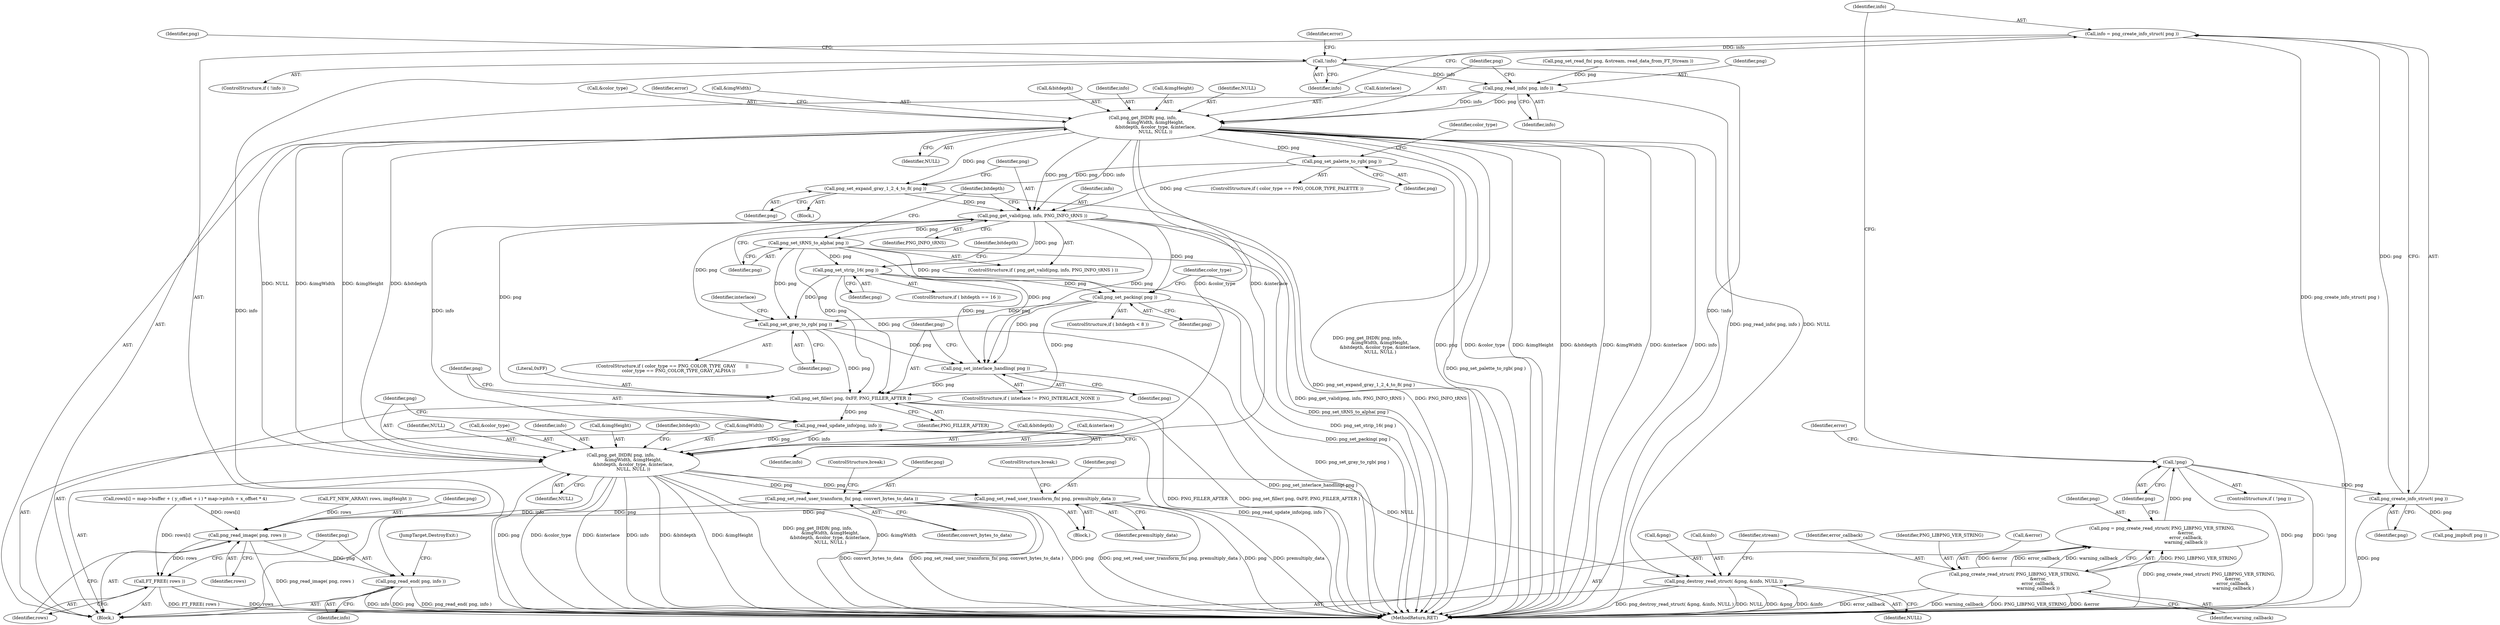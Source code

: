 digraph "0_savannah_b3500af717010137046ec4076d1e1c0641e33727_6@API" {
"1000223" [label="(Call,info = png_create_info_struct( png ))"];
"1000225" [label="(Call,png_create_info_struct( png ))"];
"1000215" [label="(Call,!png)"];
"1000206" [label="(Call,png = png_create_read_struct( PNG_LIBPNG_VER_STRING,\n                                  &error,\n                                  error_callback,\n                                  warning_callback ))"];
"1000208" [label="(Call,png_create_read_struct( PNG_LIBPNG_VER_STRING,\n                                  &error,\n                                  error_callback,\n                                  warning_callback ))"];
"1000228" [label="(Call,!info)"];
"1000256" [label="(Call,png_read_info( png, info ))"];
"1000259" [label="(Call,png_get_IHDR( png, info,\n                  &imgWidth, &imgHeight,\n                  &bitdepth, &color_type, &interlace,\n                  NULL, NULL ))"];
"1000386" [label="(Call,png_set_palette_to_rgb( png ))"];
"1000393" [label="(Call,png_set_expand_gray_1_2_4_to_8( png ))"];
"1000396" [label="(Call,png_get_valid(png, info, PNG_INFO_tRNS ))"];
"1000400" [label="(Call,png_set_tRNS_to_alpha( png ))"];
"1000406" [label="(Call,png_set_strip_16( png ))"];
"1000412" [label="(Call,png_set_packing( png ))"];
"1000422" [label="(Call,png_set_gray_to_rgb( png ))"];
"1000428" [label="(Call,png_set_interlace_handling( png ))"];
"1000430" [label="(Call,png_set_filler( png, 0xFF, PNG_FILLER_AFTER ))"];
"1000434" [label="(Call,png_read_update_info(png, info ))"];
"1000437" [label="(Call,png_get_IHDR( png, info,\n                  &imgWidth, &imgHeight,\n                  &bitdepth, &color_type, &interlace,\n                  NULL, NULL ))"];
"1000476" [label="(Call,png_set_read_user_transform_fn( png, premultiply_data ))"];
"1000525" [label="(Call,png_read_image( png, rows ))"];
"1000528" [label="(Call,FT_FREE( rows ))"];
"1000530" [label="(Call,png_read_end( png, info ))"];
"1000481" [label="(Call,png_set_read_user_transform_fn( png, convert_bytes_to_data ))"];
"1000534" [label="(Call,png_destroy_read_struct( &png, &info, NULL ))"];
"1000479" [label="(ControlStructure,break;)"];
"1000431" [label="(Identifier,png)"];
"1000414" [label="(ControlStructure,if ( color_type == PNG_COLOR_TYPE_GRAY       ||\n         color_type == PNG_COLOR_TYPE_GRAY_ALPHA ))"];
"1000225" [label="(Call,png_create_info_struct( png ))"];
"1000276" [label="(Identifier,error)"];
"1000382" [label="(ControlStructure,if ( color_type == PNG_COLOR_TYPE_PALETTE ))"];
"1000438" [label="(Identifier,png)"];
"1000430" [label="(Call,png_set_filler( png, 0xFF, PNG_FILLER_AFTER ))"];
"1000435" [label="(Identifier,png)"];
"1000450" [label="(Identifier,NULL)"];
"1000270" [label="(Call,&interlace)"];
"1000268" [label="(Call,&color_type)"];
"1000251" [label="(Call,png_set_read_fn( png, &stream, read_data_from_FT_Stream ))"];
"1000219" [label="(Identifier,error)"];
"1000215" [label="(Call,!png)"];
"1000423" [label="(Identifier,png)"];
"1000407" [label="(Identifier,png)"];
"1000546" [label="(MethodReturn,RET)"];
"1000260" [label="(Identifier,png)"];
"1000528" [label="(Call,FT_FREE( rows ))"];
"1000482" [label="(Identifier,png)"];
"1000417" [label="(Identifier,color_type)"];
"1000397" [label="(Identifier,png)"];
"1000436" [label="(Identifier,info)"];
"1000212" [label="(Identifier,error_callback)"];
"1000262" [label="(Call,&imgWidth)"];
"1000256" [label="(Call,png_read_info( png, info ))"];
"1000226" [label="(Identifier,png)"];
"1000406" [label="(Call,png_set_strip_16( png ))"];
"1000224" [label="(Identifier,info)"];
"1000387" [label="(Identifier,png)"];
"1000243" [label="(Call,png_jmpbuf( png ))"];
"1000534" [label="(Call,png_destroy_read_struct( &png, &info, NULL ))"];
"1000530" [label="(Call,png_read_end( png, info ))"];
"1000446" [label="(Call,&color_type)"];
"1000207" [label="(Identifier,png)"];
"1000476" [label="(Call,png_set_read_user_transform_fn( png, premultiply_data ))"];
"1000486" [label="(Call,FT_NEW_ARRAY( rows, imgHeight ))"];
"1000216" [label="(Identifier,png)"];
"1000527" [label="(Identifier,rows)"];
"1000434" [label="(Call,png_read_update_info(png, info ))"];
"1000439" [label="(Identifier,info)"];
"1000442" [label="(Call,&imgHeight)"];
"1000433" [label="(Identifier,PNG_FILLER_AFTER)"];
"1000401" [label="(Identifier,png)"];
"1000429" [label="(Identifier,png)"];
"1000529" [label="(Identifier,rows)"];
"1000532" [label="(Identifier,info)"];
"1000455" [label="(Identifier,bitdepth)"];
"1000531" [label="(Identifier,png)"];
"1000227" [label="(ControlStructure,if ( !info ))"];
"1000273" [label="(Identifier,NULL)"];
"1000533" [label="(JumpTarget,DestroyExit:)"];
"1000526" [label="(Identifier,png)"];
"1000392" [label="(Block,)"];
"1000408" [label="(ControlStructure,if ( bitdepth < 8 ))"];
"1000432" [label="(Literal,0xFF)"];
"1000484" [label="(ControlStructure,break;)"];
"1000396" [label="(Call,png_get_valid(png, info, PNG_INFO_tRNS ))"];
"1000440" [label="(Call,&imgWidth)"];
"1000481" [label="(Call,png_set_read_user_transform_fn( png, convert_bytes_to_data ))"];
"1000206" [label="(Call,png = png_create_read_struct( PNG_LIBPNG_VER_STRING,\n                                  &error,\n                                  error_callback,\n                                  warning_callback ))"];
"1000228" [label="(Call,!info)"];
"1000451" [label="(Identifier,NULL)"];
"1000478" [label="(Identifier,premultiply_data)"];
"1000473" [label="(Block,)"];
"1000542" [label="(Identifier,stream)"];
"1000232" [label="(Identifier,error)"];
"1000266" [label="(Call,&bitdepth)"];
"1000483" [label="(Identifier,convert_bytes_to_data)"];
"1000539" [label="(Identifier,NULL)"];
"1000209" [label="(Identifier,PNG_LIBPNG_VER_STRING)"];
"1000261" [label="(Identifier,info)"];
"1000214" [label="(ControlStructure,if ( !png ))"];
"1000119" [label="(Block,)"];
"1000410" [label="(Identifier,bitdepth)"];
"1000264" [label="(Call,&imgHeight)"];
"1000244" [label="(Identifier,png)"];
"1000229" [label="(Identifier,info)"];
"1000426" [label="(Identifier,interlace)"];
"1000398" [label="(Identifier,info)"];
"1000272" [label="(Identifier,NULL)"];
"1000258" [label="(Identifier,info)"];
"1000444" [label="(Call,&bitdepth)"];
"1000477" [label="(Identifier,png)"];
"1000223" [label="(Call,info = png_create_info_struct( png ))"];
"1000208" [label="(Call,png_create_read_struct( PNG_LIBPNG_VER_STRING,\n                                  &error,\n                                  error_callback,\n                                  warning_callback ))"];
"1000428" [label="(Call,png_set_interlace_handling( png ))"];
"1000413" [label="(Identifier,png)"];
"1000394" [label="(Identifier,png)"];
"1000393" [label="(Call,png_set_expand_gray_1_2_4_to_8( png ))"];
"1000535" [label="(Call,&png)"];
"1000525" [label="(Call,png_read_image( png, rows ))"];
"1000506" [label="(Call,rows[i] = map->buffer + ( y_offset + i ) * map->pitch + x_offset * 4)"];
"1000402" [label="(ControlStructure,if ( bitdepth == 16 ))"];
"1000399" [label="(Identifier,PNG_INFO_tRNS)"];
"1000424" [label="(ControlStructure,if ( interlace != PNG_INTERLACE_NONE ))"];
"1000412" [label="(Call,png_set_packing( png ))"];
"1000259" [label="(Call,png_get_IHDR( png, info,\n                  &imgWidth, &imgHeight,\n                  &bitdepth, &color_type, &interlace,\n                  NULL, NULL ))"];
"1000395" [label="(ControlStructure,if ( png_get_valid(png, info, PNG_INFO_tRNS ) ))"];
"1000437" [label="(Call,png_get_IHDR( png, info,\n                  &imgWidth, &imgHeight,\n                  &bitdepth, &color_type, &interlace,\n                  NULL, NULL ))"];
"1000404" [label="(Identifier,bitdepth)"];
"1000386" [label="(Call,png_set_palette_to_rgb( png ))"];
"1000390" [label="(Identifier,color_type)"];
"1000448" [label="(Call,&interlace)"];
"1000210" [label="(Call,&error)"];
"1000537" [label="(Call,&info)"];
"1000213" [label="(Identifier,warning_callback)"];
"1000257" [label="(Identifier,png)"];
"1000400" [label="(Call,png_set_tRNS_to_alpha( png ))"];
"1000422" [label="(Call,png_set_gray_to_rgb( png ))"];
"1000223" -> "1000119"  [label="AST: "];
"1000223" -> "1000225"  [label="CFG: "];
"1000224" -> "1000223"  [label="AST: "];
"1000225" -> "1000223"  [label="AST: "];
"1000229" -> "1000223"  [label="CFG: "];
"1000223" -> "1000546"  [label="DDG: png_create_info_struct( png )"];
"1000225" -> "1000223"  [label="DDG: png"];
"1000223" -> "1000228"  [label="DDG: info"];
"1000225" -> "1000226"  [label="CFG: "];
"1000226" -> "1000225"  [label="AST: "];
"1000225" -> "1000546"  [label="DDG: png"];
"1000215" -> "1000225"  [label="DDG: png"];
"1000225" -> "1000243"  [label="DDG: png"];
"1000215" -> "1000214"  [label="AST: "];
"1000215" -> "1000216"  [label="CFG: "];
"1000216" -> "1000215"  [label="AST: "];
"1000219" -> "1000215"  [label="CFG: "];
"1000224" -> "1000215"  [label="CFG: "];
"1000215" -> "1000546"  [label="DDG: png"];
"1000215" -> "1000546"  [label="DDG: !png"];
"1000206" -> "1000215"  [label="DDG: png"];
"1000206" -> "1000119"  [label="AST: "];
"1000206" -> "1000208"  [label="CFG: "];
"1000207" -> "1000206"  [label="AST: "];
"1000208" -> "1000206"  [label="AST: "];
"1000216" -> "1000206"  [label="CFG: "];
"1000206" -> "1000546"  [label="DDG: png_create_read_struct( PNG_LIBPNG_VER_STRING,\n                                  &error,\n                                  error_callback,\n                                  warning_callback )"];
"1000208" -> "1000206"  [label="DDG: PNG_LIBPNG_VER_STRING"];
"1000208" -> "1000206"  [label="DDG: &error"];
"1000208" -> "1000206"  [label="DDG: error_callback"];
"1000208" -> "1000206"  [label="DDG: warning_callback"];
"1000208" -> "1000213"  [label="CFG: "];
"1000209" -> "1000208"  [label="AST: "];
"1000210" -> "1000208"  [label="AST: "];
"1000212" -> "1000208"  [label="AST: "];
"1000213" -> "1000208"  [label="AST: "];
"1000208" -> "1000546"  [label="DDG: PNG_LIBPNG_VER_STRING"];
"1000208" -> "1000546"  [label="DDG: &error"];
"1000208" -> "1000546"  [label="DDG: error_callback"];
"1000208" -> "1000546"  [label="DDG: warning_callback"];
"1000228" -> "1000227"  [label="AST: "];
"1000228" -> "1000229"  [label="CFG: "];
"1000229" -> "1000228"  [label="AST: "];
"1000232" -> "1000228"  [label="CFG: "];
"1000244" -> "1000228"  [label="CFG: "];
"1000228" -> "1000546"  [label="DDG: !info"];
"1000228" -> "1000546"  [label="DDG: info"];
"1000228" -> "1000256"  [label="DDG: info"];
"1000256" -> "1000119"  [label="AST: "];
"1000256" -> "1000258"  [label="CFG: "];
"1000257" -> "1000256"  [label="AST: "];
"1000258" -> "1000256"  [label="AST: "];
"1000260" -> "1000256"  [label="CFG: "];
"1000256" -> "1000546"  [label="DDG: png_read_info( png, info )"];
"1000251" -> "1000256"  [label="DDG: png"];
"1000256" -> "1000259"  [label="DDG: png"];
"1000256" -> "1000259"  [label="DDG: info"];
"1000259" -> "1000119"  [label="AST: "];
"1000259" -> "1000273"  [label="CFG: "];
"1000260" -> "1000259"  [label="AST: "];
"1000261" -> "1000259"  [label="AST: "];
"1000262" -> "1000259"  [label="AST: "];
"1000264" -> "1000259"  [label="AST: "];
"1000266" -> "1000259"  [label="AST: "];
"1000268" -> "1000259"  [label="AST: "];
"1000270" -> "1000259"  [label="AST: "];
"1000272" -> "1000259"  [label="AST: "];
"1000273" -> "1000259"  [label="AST: "];
"1000276" -> "1000259"  [label="CFG: "];
"1000259" -> "1000546"  [label="DDG: png_get_IHDR( png, info,\n                  &imgWidth, &imgHeight,\n                  &bitdepth, &color_type, &interlace,\n                  NULL, NULL )"];
"1000259" -> "1000546"  [label="DDG: png"];
"1000259" -> "1000546"  [label="DDG: &color_type"];
"1000259" -> "1000546"  [label="DDG: &imgHeight"];
"1000259" -> "1000546"  [label="DDG: &bitdepth"];
"1000259" -> "1000546"  [label="DDG: &imgWidth"];
"1000259" -> "1000546"  [label="DDG: &interlace"];
"1000259" -> "1000546"  [label="DDG: info"];
"1000259" -> "1000386"  [label="DDG: png"];
"1000259" -> "1000393"  [label="DDG: png"];
"1000259" -> "1000396"  [label="DDG: png"];
"1000259" -> "1000396"  [label="DDG: info"];
"1000259" -> "1000437"  [label="DDG: &imgWidth"];
"1000259" -> "1000437"  [label="DDG: &imgHeight"];
"1000259" -> "1000437"  [label="DDG: &bitdepth"];
"1000259" -> "1000437"  [label="DDG: &color_type"];
"1000259" -> "1000437"  [label="DDG: &interlace"];
"1000259" -> "1000437"  [label="DDG: NULL"];
"1000259" -> "1000534"  [label="DDG: NULL"];
"1000386" -> "1000382"  [label="AST: "];
"1000386" -> "1000387"  [label="CFG: "];
"1000387" -> "1000386"  [label="AST: "];
"1000390" -> "1000386"  [label="CFG: "];
"1000386" -> "1000546"  [label="DDG: png_set_palette_to_rgb( png )"];
"1000386" -> "1000393"  [label="DDG: png"];
"1000386" -> "1000396"  [label="DDG: png"];
"1000393" -> "1000392"  [label="AST: "];
"1000393" -> "1000394"  [label="CFG: "];
"1000394" -> "1000393"  [label="AST: "];
"1000397" -> "1000393"  [label="CFG: "];
"1000393" -> "1000546"  [label="DDG: png_set_expand_gray_1_2_4_to_8( png )"];
"1000393" -> "1000396"  [label="DDG: png"];
"1000396" -> "1000395"  [label="AST: "];
"1000396" -> "1000399"  [label="CFG: "];
"1000397" -> "1000396"  [label="AST: "];
"1000398" -> "1000396"  [label="AST: "];
"1000399" -> "1000396"  [label="AST: "];
"1000401" -> "1000396"  [label="CFG: "];
"1000404" -> "1000396"  [label="CFG: "];
"1000396" -> "1000546"  [label="DDG: png_get_valid(png, info, PNG_INFO_tRNS )"];
"1000396" -> "1000546"  [label="DDG: PNG_INFO_tRNS"];
"1000396" -> "1000400"  [label="DDG: png"];
"1000396" -> "1000406"  [label="DDG: png"];
"1000396" -> "1000412"  [label="DDG: png"];
"1000396" -> "1000422"  [label="DDG: png"];
"1000396" -> "1000428"  [label="DDG: png"];
"1000396" -> "1000430"  [label="DDG: png"];
"1000396" -> "1000434"  [label="DDG: info"];
"1000400" -> "1000395"  [label="AST: "];
"1000400" -> "1000401"  [label="CFG: "];
"1000401" -> "1000400"  [label="AST: "];
"1000404" -> "1000400"  [label="CFG: "];
"1000400" -> "1000546"  [label="DDG: png_set_tRNS_to_alpha( png )"];
"1000400" -> "1000406"  [label="DDG: png"];
"1000400" -> "1000412"  [label="DDG: png"];
"1000400" -> "1000422"  [label="DDG: png"];
"1000400" -> "1000428"  [label="DDG: png"];
"1000400" -> "1000430"  [label="DDG: png"];
"1000406" -> "1000402"  [label="AST: "];
"1000406" -> "1000407"  [label="CFG: "];
"1000407" -> "1000406"  [label="AST: "];
"1000410" -> "1000406"  [label="CFG: "];
"1000406" -> "1000546"  [label="DDG: png_set_strip_16( png )"];
"1000406" -> "1000412"  [label="DDG: png"];
"1000406" -> "1000422"  [label="DDG: png"];
"1000406" -> "1000428"  [label="DDG: png"];
"1000406" -> "1000430"  [label="DDG: png"];
"1000412" -> "1000408"  [label="AST: "];
"1000412" -> "1000413"  [label="CFG: "];
"1000413" -> "1000412"  [label="AST: "];
"1000417" -> "1000412"  [label="CFG: "];
"1000412" -> "1000546"  [label="DDG: png_set_packing( png )"];
"1000412" -> "1000422"  [label="DDG: png"];
"1000412" -> "1000428"  [label="DDG: png"];
"1000412" -> "1000430"  [label="DDG: png"];
"1000422" -> "1000414"  [label="AST: "];
"1000422" -> "1000423"  [label="CFG: "];
"1000423" -> "1000422"  [label="AST: "];
"1000426" -> "1000422"  [label="CFG: "];
"1000422" -> "1000546"  [label="DDG: png_set_gray_to_rgb( png )"];
"1000422" -> "1000428"  [label="DDG: png"];
"1000422" -> "1000430"  [label="DDG: png"];
"1000428" -> "1000424"  [label="AST: "];
"1000428" -> "1000429"  [label="CFG: "];
"1000429" -> "1000428"  [label="AST: "];
"1000431" -> "1000428"  [label="CFG: "];
"1000428" -> "1000546"  [label="DDG: png_set_interlace_handling( png )"];
"1000428" -> "1000430"  [label="DDG: png"];
"1000430" -> "1000119"  [label="AST: "];
"1000430" -> "1000433"  [label="CFG: "];
"1000431" -> "1000430"  [label="AST: "];
"1000432" -> "1000430"  [label="AST: "];
"1000433" -> "1000430"  [label="AST: "];
"1000435" -> "1000430"  [label="CFG: "];
"1000430" -> "1000546"  [label="DDG: PNG_FILLER_AFTER"];
"1000430" -> "1000546"  [label="DDG: png_set_filler( png, 0xFF, PNG_FILLER_AFTER )"];
"1000430" -> "1000434"  [label="DDG: png"];
"1000434" -> "1000119"  [label="AST: "];
"1000434" -> "1000436"  [label="CFG: "];
"1000435" -> "1000434"  [label="AST: "];
"1000436" -> "1000434"  [label="AST: "];
"1000438" -> "1000434"  [label="CFG: "];
"1000434" -> "1000546"  [label="DDG: png_read_update_info(png, info )"];
"1000434" -> "1000437"  [label="DDG: png"];
"1000434" -> "1000437"  [label="DDG: info"];
"1000437" -> "1000119"  [label="AST: "];
"1000437" -> "1000451"  [label="CFG: "];
"1000438" -> "1000437"  [label="AST: "];
"1000439" -> "1000437"  [label="AST: "];
"1000440" -> "1000437"  [label="AST: "];
"1000442" -> "1000437"  [label="AST: "];
"1000444" -> "1000437"  [label="AST: "];
"1000446" -> "1000437"  [label="AST: "];
"1000448" -> "1000437"  [label="AST: "];
"1000450" -> "1000437"  [label="AST: "];
"1000451" -> "1000437"  [label="AST: "];
"1000455" -> "1000437"  [label="CFG: "];
"1000437" -> "1000546"  [label="DDG: &imgHeight"];
"1000437" -> "1000546"  [label="DDG: png_get_IHDR( png, info,\n                  &imgWidth, &imgHeight,\n                  &bitdepth, &color_type, &interlace,\n                  NULL, NULL )"];
"1000437" -> "1000546"  [label="DDG: &imgWidth"];
"1000437" -> "1000546"  [label="DDG: png"];
"1000437" -> "1000546"  [label="DDG: &color_type"];
"1000437" -> "1000546"  [label="DDG: &interlace"];
"1000437" -> "1000546"  [label="DDG: info"];
"1000437" -> "1000546"  [label="DDG: &bitdepth"];
"1000437" -> "1000476"  [label="DDG: png"];
"1000437" -> "1000481"  [label="DDG: png"];
"1000437" -> "1000530"  [label="DDG: info"];
"1000437" -> "1000534"  [label="DDG: NULL"];
"1000476" -> "1000473"  [label="AST: "];
"1000476" -> "1000478"  [label="CFG: "];
"1000477" -> "1000476"  [label="AST: "];
"1000478" -> "1000476"  [label="AST: "];
"1000479" -> "1000476"  [label="CFG: "];
"1000476" -> "1000546"  [label="DDG: png_set_read_user_transform_fn( png, premultiply_data )"];
"1000476" -> "1000546"  [label="DDG: png"];
"1000476" -> "1000546"  [label="DDG: premultiply_data"];
"1000476" -> "1000525"  [label="DDG: png"];
"1000525" -> "1000119"  [label="AST: "];
"1000525" -> "1000527"  [label="CFG: "];
"1000526" -> "1000525"  [label="AST: "];
"1000527" -> "1000525"  [label="AST: "];
"1000529" -> "1000525"  [label="CFG: "];
"1000525" -> "1000546"  [label="DDG: png_read_image( png, rows )"];
"1000481" -> "1000525"  [label="DDG: png"];
"1000506" -> "1000525"  [label="DDG: rows[i]"];
"1000486" -> "1000525"  [label="DDG: rows"];
"1000525" -> "1000528"  [label="DDG: rows"];
"1000525" -> "1000530"  [label="DDG: png"];
"1000528" -> "1000119"  [label="AST: "];
"1000528" -> "1000529"  [label="CFG: "];
"1000529" -> "1000528"  [label="AST: "];
"1000531" -> "1000528"  [label="CFG: "];
"1000528" -> "1000546"  [label="DDG: FT_FREE( rows )"];
"1000528" -> "1000546"  [label="DDG: rows"];
"1000506" -> "1000528"  [label="DDG: rows[i]"];
"1000530" -> "1000119"  [label="AST: "];
"1000530" -> "1000532"  [label="CFG: "];
"1000531" -> "1000530"  [label="AST: "];
"1000532" -> "1000530"  [label="AST: "];
"1000533" -> "1000530"  [label="CFG: "];
"1000530" -> "1000546"  [label="DDG: png"];
"1000530" -> "1000546"  [label="DDG: png_read_end( png, info )"];
"1000530" -> "1000546"  [label="DDG: info"];
"1000481" -> "1000473"  [label="AST: "];
"1000481" -> "1000483"  [label="CFG: "];
"1000482" -> "1000481"  [label="AST: "];
"1000483" -> "1000481"  [label="AST: "];
"1000484" -> "1000481"  [label="CFG: "];
"1000481" -> "1000546"  [label="DDG: convert_bytes_to_data"];
"1000481" -> "1000546"  [label="DDG: png_set_read_user_transform_fn( png, convert_bytes_to_data )"];
"1000481" -> "1000546"  [label="DDG: png"];
"1000534" -> "1000119"  [label="AST: "];
"1000534" -> "1000539"  [label="CFG: "];
"1000535" -> "1000534"  [label="AST: "];
"1000537" -> "1000534"  [label="AST: "];
"1000539" -> "1000534"  [label="AST: "];
"1000542" -> "1000534"  [label="CFG: "];
"1000534" -> "1000546"  [label="DDG: png_destroy_read_struct( &png, &info, NULL )"];
"1000534" -> "1000546"  [label="DDG: NULL"];
"1000534" -> "1000546"  [label="DDG: &png"];
"1000534" -> "1000546"  [label="DDG: &info"];
}
